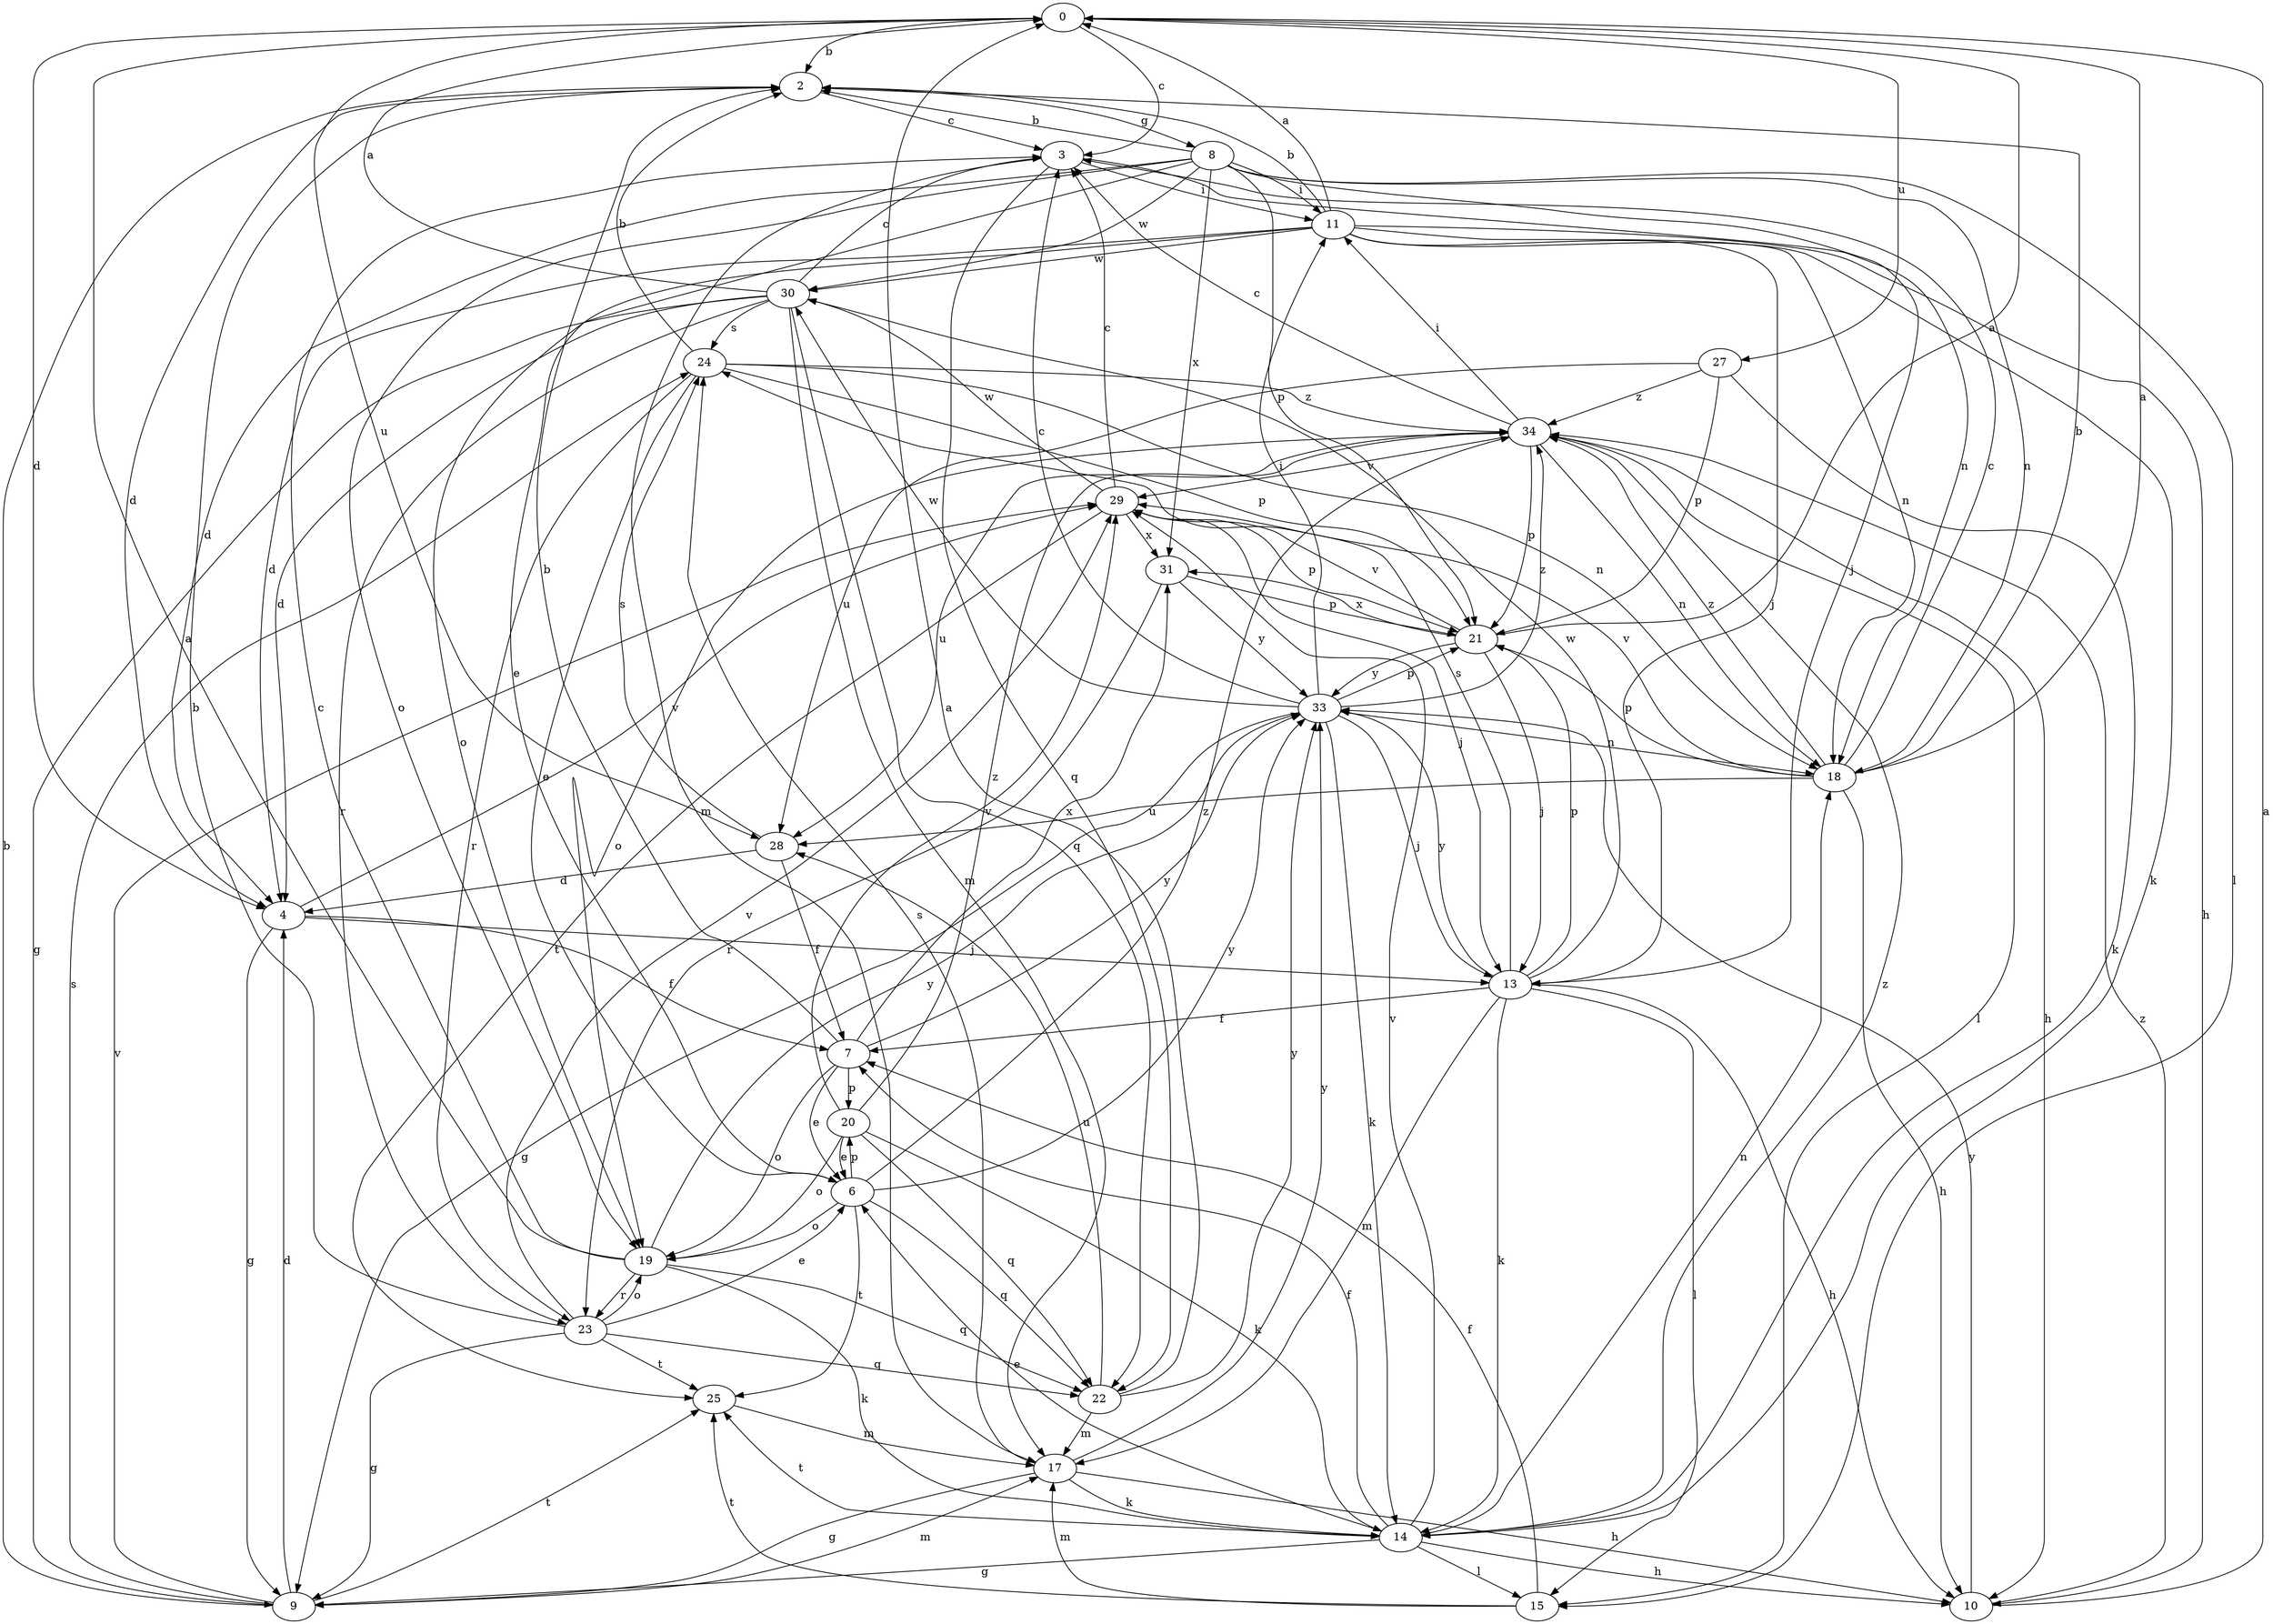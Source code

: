 strict digraph  {
0;
2;
3;
4;
6;
7;
8;
9;
10;
11;
13;
14;
15;
17;
18;
19;
20;
21;
22;
23;
24;
25;
27;
28;
29;
30;
31;
33;
34;
0 -> 2  [label=b];
0 -> 3  [label=c];
0 -> 4  [label=d];
0 -> 27  [label=u];
0 -> 28  [label=u];
2 -> 3  [label=c];
2 -> 4  [label=d];
2 -> 8  [label=g];
3 -> 11  [label=i];
3 -> 17  [label=m];
3 -> 18  [label=n];
3 -> 22  [label=q];
4 -> 7  [label=f];
4 -> 9  [label=g];
4 -> 13  [label=j];
4 -> 29  [label=v];
6 -> 19  [label=o];
6 -> 20  [label=p];
6 -> 22  [label=q];
6 -> 25  [label=t];
6 -> 33  [label=y];
6 -> 34  [label=z];
7 -> 2  [label=b];
7 -> 6  [label=e];
7 -> 19  [label=o];
7 -> 20  [label=p];
7 -> 31  [label=x];
7 -> 33  [label=y];
8 -> 2  [label=b];
8 -> 4  [label=d];
8 -> 6  [label=e];
8 -> 11  [label=i];
8 -> 13  [label=j];
8 -> 15  [label=l];
8 -> 18  [label=n];
8 -> 19  [label=o];
8 -> 21  [label=p];
8 -> 30  [label=w];
8 -> 31  [label=x];
9 -> 2  [label=b];
9 -> 4  [label=d];
9 -> 17  [label=m];
9 -> 24  [label=s];
9 -> 25  [label=t];
9 -> 29  [label=v];
10 -> 0  [label=a];
10 -> 33  [label=y];
10 -> 34  [label=z];
11 -> 0  [label=a];
11 -> 2  [label=b];
11 -> 4  [label=d];
11 -> 10  [label=h];
11 -> 13  [label=j];
11 -> 14  [label=k];
11 -> 18  [label=n];
11 -> 19  [label=o];
11 -> 30  [label=w];
13 -> 7  [label=f];
13 -> 10  [label=h];
13 -> 14  [label=k];
13 -> 15  [label=l];
13 -> 17  [label=m];
13 -> 21  [label=p];
13 -> 24  [label=s];
13 -> 30  [label=w];
13 -> 33  [label=y];
14 -> 6  [label=e];
14 -> 7  [label=f];
14 -> 9  [label=g];
14 -> 10  [label=h];
14 -> 15  [label=l];
14 -> 18  [label=n];
14 -> 25  [label=t];
14 -> 29  [label=v];
14 -> 34  [label=z];
15 -> 7  [label=f];
15 -> 17  [label=m];
15 -> 25  [label=t];
17 -> 9  [label=g];
17 -> 10  [label=h];
17 -> 14  [label=k];
17 -> 24  [label=s];
17 -> 33  [label=y];
18 -> 0  [label=a];
18 -> 2  [label=b];
18 -> 3  [label=c];
18 -> 10  [label=h];
18 -> 21  [label=p];
18 -> 28  [label=u];
18 -> 29  [label=v];
18 -> 34  [label=z];
19 -> 0  [label=a];
19 -> 3  [label=c];
19 -> 14  [label=k];
19 -> 22  [label=q];
19 -> 23  [label=r];
19 -> 33  [label=y];
20 -> 6  [label=e];
20 -> 14  [label=k];
20 -> 19  [label=o];
20 -> 22  [label=q];
20 -> 29  [label=v];
20 -> 34  [label=z];
21 -> 0  [label=a];
21 -> 13  [label=j];
21 -> 29  [label=v];
21 -> 31  [label=x];
21 -> 33  [label=y];
22 -> 0  [label=a];
22 -> 17  [label=m];
22 -> 28  [label=u];
22 -> 33  [label=y];
23 -> 2  [label=b];
23 -> 6  [label=e];
23 -> 9  [label=g];
23 -> 19  [label=o];
23 -> 22  [label=q];
23 -> 25  [label=t];
23 -> 29  [label=v];
24 -> 2  [label=b];
24 -> 6  [label=e];
24 -> 18  [label=n];
24 -> 21  [label=p];
24 -> 23  [label=r];
24 -> 34  [label=z];
25 -> 17  [label=m];
27 -> 14  [label=k];
27 -> 21  [label=p];
27 -> 28  [label=u];
27 -> 34  [label=z];
28 -> 4  [label=d];
28 -> 7  [label=f];
28 -> 24  [label=s];
29 -> 3  [label=c];
29 -> 13  [label=j];
29 -> 21  [label=p];
29 -> 25  [label=t];
29 -> 30  [label=w];
29 -> 31  [label=x];
30 -> 0  [label=a];
30 -> 3  [label=c];
30 -> 4  [label=d];
30 -> 9  [label=g];
30 -> 17  [label=m];
30 -> 22  [label=q];
30 -> 23  [label=r];
30 -> 24  [label=s];
31 -> 21  [label=p];
31 -> 23  [label=r];
31 -> 33  [label=y];
33 -> 3  [label=c];
33 -> 9  [label=g];
33 -> 11  [label=i];
33 -> 13  [label=j];
33 -> 14  [label=k];
33 -> 18  [label=n];
33 -> 21  [label=p];
33 -> 30  [label=w];
33 -> 34  [label=z];
34 -> 3  [label=c];
34 -> 10  [label=h];
34 -> 11  [label=i];
34 -> 15  [label=l];
34 -> 18  [label=n];
34 -> 19  [label=o];
34 -> 21  [label=p];
34 -> 28  [label=u];
34 -> 29  [label=v];
}
